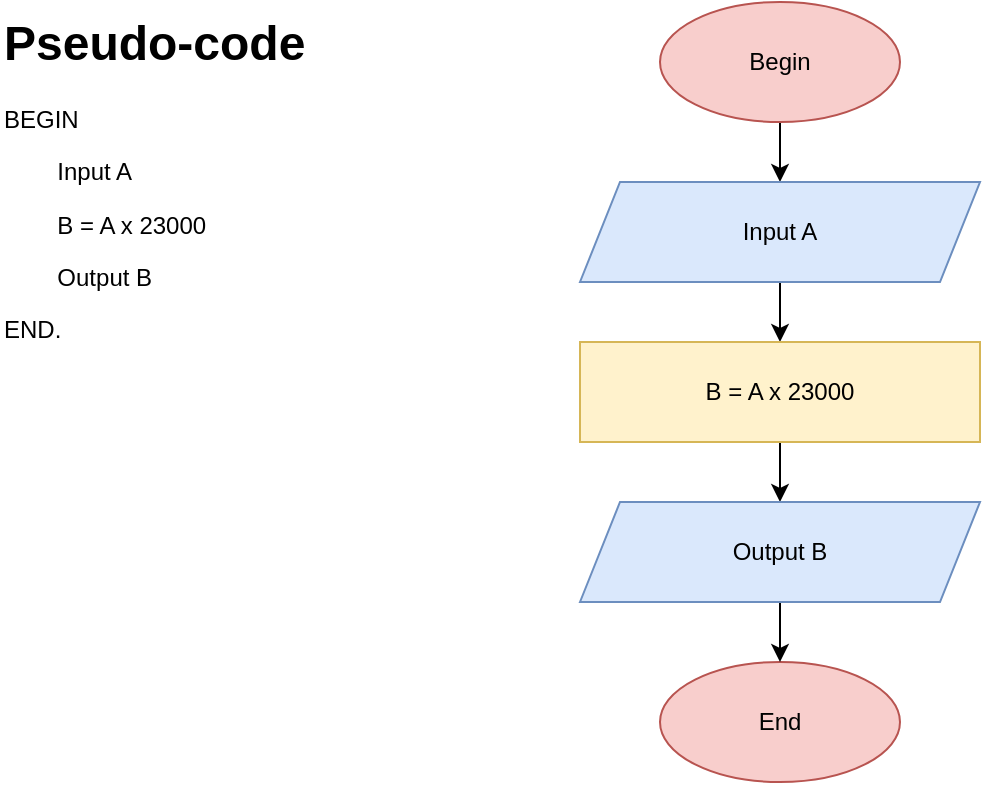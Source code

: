 <mxfile version="26.0.2">
  <diagram name="Page-1" id="yFOiurOK4Uke-wRmQORI">
    <mxGraphModel dx="934" dy="539" grid="1" gridSize="10" guides="1" tooltips="1" connect="1" arrows="1" fold="1" page="1" pageScale="1" pageWidth="850" pageHeight="1100" math="0" shadow="0">
      <root>
        <mxCell id="0" />
        <mxCell id="1" parent="0" />
        <mxCell id="wW48plRAwnufyFm_BIL5-9" style="edgeStyle=orthogonalEdgeStyle;rounded=0;orthogonalLoop=1;jettySize=auto;html=1;entryX=0.5;entryY=0;entryDx=0;entryDy=0;" edge="1" parent="1" source="wW48plRAwnufyFm_BIL5-1" target="wW48plRAwnufyFm_BIL5-3">
          <mxGeometry relative="1" as="geometry" />
        </mxCell>
        <mxCell id="wW48plRAwnufyFm_BIL5-1" value="Begin" style="ellipse;whiteSpace=wrap;html=1;fillColor=#f8cecc;strokeColor=#b85450;" vertex="1" parent="1">
          <mxGeometry x="350" y="20" width="120" height="60" as="geometry" />
        </mxCell>
        <mxCell id="wW48plRAwnufyFm_BIL5-2" value="End" style="ellipse;whiteSpace=wrap;html=1;fillColor=#f8cecc;strokeColor=#b85450;" vertex="1" parent="1">
          <mxGeometry x="350" y="350" width="120" height="60" as="geometry" />
        </mxCell>
        <mxCell id="wW48plRAwnufyFm_BIL5-10" style="edgeStyle=orthogonalEdgeStyle;rounded=0;orthogonalLoop=1;jettySize=auto;html=1;entryX=0.5;entryY=0;entryDx=0;entryDy=0;" edge="1" parent="1" source="wW48plRAwnufyFm_BIL5-3" target="wW48plRAwnufyFm_BIL5-4">
          <mxGeometry relative="1" as="geometry" />
        </mxCell>
        <mxCell id="wW48plRAwnufyFm_BIL5-3" value="Input A" style="shape=parallelogram;perimeter=parallelogramPerimeter;whiteSpace=wrap;html=1;fixedSize=1;fillColor=#dae8fc;strokeColor=#6c8ebf;" vertex="1" parent="1">
          <mxGeometry x="310" y="110" width="200" height="50" as="geometry" />
        </mxCell>
        <mxCell id="wW48plRAwnufyFm_BIL5-11" value="" style="edgeStyle=orthogonalEdgeStyle;rounded=0;orthogonalLoop=1;jettySize=auto;html=1;" edge="1" parent="1" source="wW48plRAwnufyFm_BIL5-4" target="wW48plRAwnufyFm_BIL5-5">
          <mxGeometry relative="1" as="geometry" />
        </mxCell>
        <mxCell id="wW48plRAwnufyFm_BIL5-4" value="B = A x 23000" style="rounded=0;whiteSpace=wrap;html=1;fillColor=#fff2cc;strokeColor=#d6b656;" vertex="1" parent="1">
          <mxGeometry x="310" y="190" width="200" height="50" as="geometry" />
        </mxCell>
        <mxCell id="wW48plRAwnufyFm_BIL5-12" value="" style="edgeStyle=orthogonalEdgeStyle;rounded=0;orthogonalLoop=1;jettySize=auto;html=1;" edge="1" parent="1" source="wW48plRAwnufyFm_BIL5-5" target="wW48plRAwnufyFm_BIL5-2">
          <mxGeometry relative="1" as="geometry" />
        </mxCell>
        <mxCell id="wW48plRAwnufyFm_BIL5-5" value="Output B" style="shape=parallelogram;perimeter=parallelogramPerimeter;whiteSpace=wrap;html=1;fixedSize=1;fillColor=#dae8fc;strokeColor=#6c8ebf;" vertex="1" parent="1">
          <mxGeometry x="310" y="270" width="200" height="50" as="geometry" />
        </mxCell>
        <mxCell id="wW48plRAwnufyFm_BIL5-13" value="&lt;h1 style=&quot;margin-top: 0px;&quot;&gt;Pseudo-code&lt;/h1&gt;&lt;p&gt;BEGIN&lt;/p&gt;&lt;p&gt;&lt;span style=&quot;white-space: pre;&quot;&gt;&#x9;&lt;/span&gt;Input A&lt;/p&gt;&lt;p&gt;&lt;span style=&quot;white-space: pre;&quot;&gt;&#x9;&lt;/span&gt;B = A x 23000&lt;/p&gt;&lt;p&gt;&lt;span style=&quot;white-space: pre;&quot;&gt;&#x9;&lt;/span&gt;Output B&lt;/p&gt;&lt;p&gt;END.&lt;/p&gt;" style="text;html=1;whiteSpace=wrap;overflow=hidden;rounded=0;fillColor=default;" vertex="1" parent="1">
          <mxGeometry x="20" y="20" width="180" height="220" as="geometry" />
        </mxCell>
      </root>
    </mxGraphModel>
  </diagram>
</mxfile>
